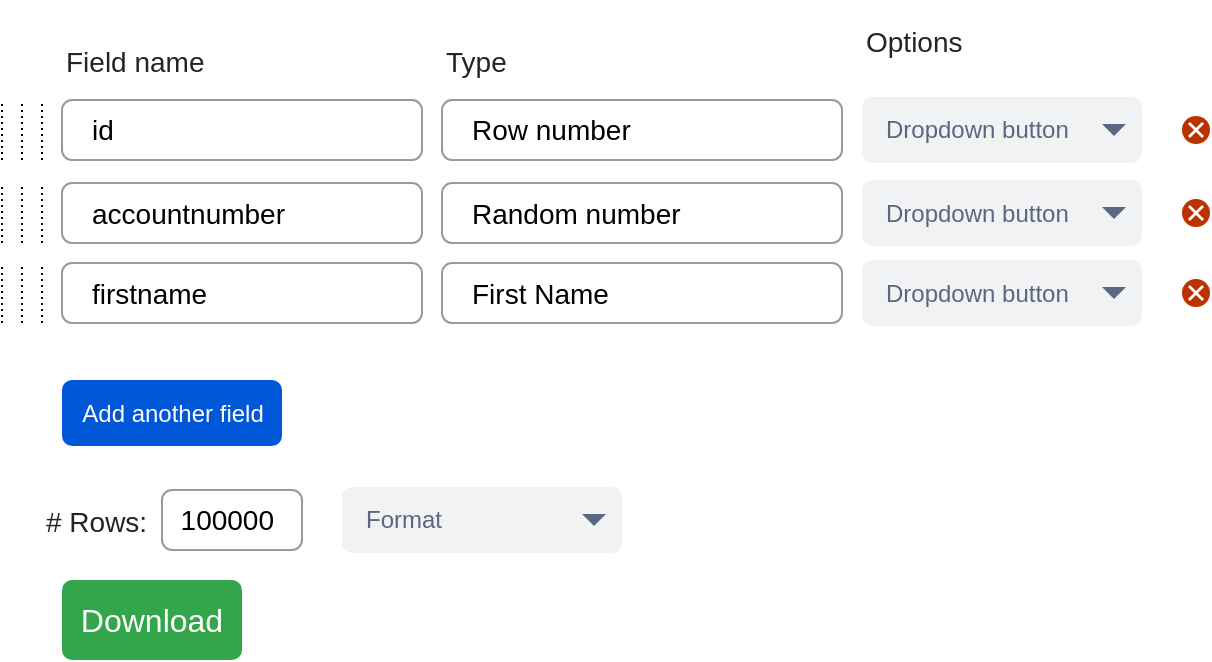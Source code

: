 <mxfile version="13.7.9" type="device"><diagram name="Page-1" id="c9db0220-8083-56f3-ca83-edcdcd058819"><mxGraphModel dx="1422" dy="822" grid="1" gridSize="10" guides="1" tooltips="1" connect="1" arrows="1" fold="1" page="1" pageScale="1.5" pageWidth="826" pageHeight="1169" background="#ffffff" math="0" shadow="0"><root><mxCell id="0" style=";html=1;"/><mxCell id="1" style=";html=1;" parent="0"/><mxCell id="ovwYaQwxCRKSdWcvo6s_-1" value="Field name" style="fillColor=none;strokeColor=none;align=left;fontSize=14;fontColor=#212529;" parent="1" vertex="1"><mxGeometry x="40" y="180" width="80" height="40" as="geometry"/></mxCell><mxCell id="ovwYaQwxCRKSdWcvo6s_-2" value="id" style="html=1;shadow=0;dashed=0;shape=mxgraph.bootstrap.rrect;rSize=5;strokeColor=#999999;align=left;spacing=15;fontSize=14;" parent="1" vertex="1"><mxGeometry width="180" height="30" relative="1" as="geometry"><mxPoint x="40" y="220" as="offset"/></mxGeometry></mxCell><mxCell id="ovwYaQwxCRKSdWcvo6s_-6" value="Row number" style="html=1;shadow=0;dashed=0;shape=mxgraph.bootstrap.rrect;rSize=5;strokeColor=#999999;align=left;spacing=15;fontSize=14;fillColor=#FFFFFF;" parent="1" vertex="1"><mxGeometry x="230" y="220" width="200" height="30" as="geometry"/></mxCell><mxCell id="ovwYaQwxCRKSdWcvo6s_-7" value="Type" style="fillColor=none;strokeColor=none;align=left;fontSize=14;fontColor=#212529;" parent="1" vertex="1"><mxGeometry x="230" y="180" width="60" height="40" as="geometry"/></mxCell><mxCell id="ovwYaQwxCRKSdWcvo6s_-8" value="Options" style="fillColor=none;strokeColor=none;align=left;fontSize=14;fontColor=#212529;" parent="1" vertex="1"><mxGeometry x="440" y="170" width="60" height="40" as="geometry"/></mxCell><mxCell id="ovwYaQwxCRKSdWcvo6s_-10" value="Dropdown button" style="rounded=1;fillColor=#F1F2F4;strokeColor=none;html=1;fontColor=#596780;align=left;fontSize=12;spacingLeft=10" parent="1" vertex="1"><mxGeometry x="440" y="218.5" width="140" height="33" as="geometry"/></mxCell><mxCell id="ovwYaQwxCRKSdWcvo6s_-11" value="" style="shape=triangle;direction=south;fillColor=#596780;strokeColor=none;html=1" parent="ovwYaQwxCRKSdWcvo6s_-10" vertex="1"><mxGeometry x="1" y="0.5" width="12" height="6" relative="1" as="geometry"><mxPoint x="-20" y="-3" as="offset"/></mxGeometry></mxCell><mxCell id="ovwYaQwxCRKSdWcvo6s_-12" value="" style="endArrow=none;dashed=1;html=1;dashPattern=1 2;" parent="1" edge="1"><mxGeometry width="50" height="50" relative="1" as="geometry"><mxPoint x="30" y="250" as="sourcePoint"/><mxPoint x="30" y="220" as="targetPoint"/></mxGeometry></mxCell><mxCell id="ovwYaQwxCRKSdWcvo6s_-15" value="" style="endArrow=none;dashed=1;html=1;dashPattern=1 2;" parent="1" edge="1"><mxGeometry width="50" height="50" relative="1" as="geometry"><mxPoint x="20" y="250" as="sourcePoint"/><mxPoint x="20" y="220" as="targetPoint"/></mxGeometry></mxCell><mxCell id="ovwYaQwxCRKSdWcvo6s_-16" value="" style="endArrow=none;dashed=1;html=1;dashPattern=1 2;" parent="1" edge="1"><mxGeometry width="50" height="50" relative="1" as="geometry"><mxPoint x="10" y="250" as="sourcePoint"/><mxPoint x="10" y="220" as="targetPoint"/></mxGeometry></mxCell><mxCell id="ovwYaQwxCRKSdWcvo6s_-17" value="&lt;font color=&quot;#000000&quot;&gt;accountnumber&lt;/font&gt;" style="html=1;shadow=0;dashed=0;shape=mxgraph.bootstrap.rrect;rSize=5;strokeColor=#999999;align=left;spacing=15;fontSize=14;fontColor=#6C767D;" parent="1" vertex="1"><mxGeometry x="40" y="261.5" width="180" height="30" as="geometry"/></mxCell><mxCell id="ovwYaQwxCRKSdWcvo6s_-18" value="&lt;font color=&quot;#000000&quot;&gt;Random number&lt;/font&gt;" style="html=1;shadow=0;dashed=0;shape=mxgraph.bootstrap.rrect;rSize=5;strokeColor=#999999;align=left;spacing=15;fontSize=14;fontColor=#6C767D;" parent="1" vertex="1"><mxGeometry x="230" y="261.5" width="200" height="30" as="geometry"/></mxCell><mxCell id="ovwYaQwxCRKSdWcvo6s_-19" value="Dropdown button" style="rounded=1;fillColor=#F1F2F4;strokeColor=none;html=1;fontColor=#596780;align=left;fontSize=12;spacingLeft=10" parent="1" vertex="1"><mxGeometry x="440" y="260" width="140" height="33" as="geometry"/></mxCell><mxCell id="ovwYaQwxCRKSdWcvo6s_-20" value="" style="shape=triangle;direction=south;fillColor=#596780;strokeColor=none;html=1" parent="ovwYaQwxCRKSdWcvo6s_-19" vertex="1"><mxGeometry x="1" y="0.5" width="12" height="6" relative="1" as="geometry"><mxPoint x="-20" y="-3" as="offset"/></mxGeometry></mxCell><mxCell id="ovwYaQwxCRKSdWcvo6s_-21" value="" style="endArrow=none;dashed=1;html=1;dashPattern=1 2;" parent="1" edge="1"><mxGeometry width="50" height="50" relative="1" as="geometry"><mxPoint x="30" y="291.5" as="sourcePoint"/><mxPoint x="30" y="261.5" as="targetPoint"/></mxGeometry></mxCell><mxCell id="ovwYaQwxCRKSdWcvo6s_-22" value="" style="endArrow=none;dashed=1;html=1;dashPattern=1 2;" parent="1" edge="1"><mxGeometry width="50" height="50" relative="1" as="geometry"><mxPoint x="20" y="291.5" as="sourcePoint"/><mxPoint x="20" y="261.5" as="targetPoint"/></mxGeometry></mxCell><mxCell id="ovwYaQwxCRKSdWcvo6s_-23" value="" style="endArrow=none;dashed=1;html=1;dashPattern=1 2;" parent="1" edge="1"><mxGeometry width="50" height="50" relative="1" as="geometry"><mxPoint x="10" y="291.5" as="sourcePoint"/><mxPoint x="10" y="261.5" as="targetPoint"/></mxGeometry></mxCell><mxCell id="ovwYaQwxCRKSdWcvo6s_-24" value="firstname" style="html=1;shadow=0;dashed=0;shape=mxgraph.bootstrap.rrect;rSize=5;strokeColor=#999999;align=left;spacing=15;fontSize=14;" parent="1" vertex="1"><mxGeometry x="40" y="301.5" width="180" height="30" as="geometry"/></mxCell><mxCell id="ovwYaQwxCRKSdWcvo6s_-25" value="&lt;font color=&quot;#000000&quot;&gt;First Name&lt;/font&gt;" style="html=1;shadow=0;dashed=0;shape=mxgraph.bootstrap.rrect;rSize=5;strokeColor=#999999;align=left;spacing=15;fontSize=14;fontColor=#6C767D;" parent="1" vertex="1"><mxGeometry x="230" y="301.5" width="200" height="30" as="geometry"/></mxCell><mxCell id="ovwYaQwxCRKSdWcvo6s_-26" value="Dropdown button" style="rounded=1;fillColor=#F1F2F4;strokeColor=none;html=1;fontColor=#596780;align=left;fontSize=12;spacingLeft=10" parent="1" vertex="1"><mxGeometry x="440" y="300" width="140" height="33" as="geometry"/></mxCell><mxCell id="ovwYaQwxCRKSdWcvo6s_-27" value="" style="shape=triangle;direction=south;fillColor=#596780;strokeColor=none;html=1" parent="ovwYaQwxCRKSdWcvo6s_-26" vertex="1"><mxGeometry x="1" y="0.5" width="12" height="6" relative="1" as="geometry"><mxPoint x="-20" y="-3" as="offset"/></mxGeometry></mxCell><mxCell id="ovwYaQwxCRKSdWcvo6s_-28" value="" style="endArrow=none;dashed=1;html=1;dashPattern=1 2;" parent="1" edge="1"><mxGeometry width="50" height="50" relative="1" as="geometry"><mxPoint x="30" y="331.5" as="sourcePoint"/><mxPoint x="30" y="301.5" as="targetPoint"/></mxGeometry></mxCell><mxCell id="ovwYaQwxCRKSdWcvo6s_-29" value="" style="endArrow=none;dashed=1;html=1;dashPattern=1 2;" parent="1" edge="1"><mxGeometry width="50" height="50" relative="1" as="geometry"><mxPoint x="20" y="331.5" as="sourcePoint"/><mxPoint x="20" y="301.5" as="targetPoint"/></mxGeometry></mxCell><mxCell id="ovwYaQwxCRKSdWcvo6s_-30" value="" style="endArrow=none;dashed=1;html=1;dashPattern=1 2;" parent="1" edge="1"><mxGeometry width="50" height="50" relative="1" as="geometry"><mxPoint x="10" y="331.5" as="sourcePoint"/><mxPoint x="10" y="301.5" as="targetPoint"/></mxGeometry></mxCell><mxCell id="ovwYaQwxCRKSdWcvo6s_-31" value="Add another field" style="rounded=1;fillColor=#0057D8;align=center;strokeColor=none;html=1;fontColor=#ffffff;fontSize=12" parent="1" vertex="1"><mxGeometry x="40" y="360" width="110" height="33" as="geometry"/></mxCell><mxCell id="ovwYaQwxCRKSdWcvo6s_-34" value="" style="html=1;shadow=0;dashed=0;shape=mxgraph.atlassian.close;fillColor=#BA3200;strokeColor=none;html=1;fontColor=#000000;" parent="1" vertex="1"><mxGeometry x="600" y="228" width="14" height="14" as="geometry"/></mxCell><mxCell id="ovwYaQwxCRKSdWcvo6s_-35" value="" style="html=1;shadow=0;dashed=0;shape=mxgraph.atlassian.close;fillColor=#BA3200;strokeColor=none;html=1;fontColor=#000000;" parent="1" vertex="1"><mxGeometry x="600" y="269.5" width="14" height="14" as="geometry"/></mxCell><mxCell id="ovwYaQwxCRKSdWcvo6s_-36" value="" style="html=1;shadow=0;dashed=0;shape=mxgraph.atlassian.close;fillColor=#BA3200;strokeColor=none;html=1;fontColor=#000000;" parent="1" vertex="1"><mxGeometry x="600" y="309.5" width="14" height="14" as="geometry"/></mxCell><mxCell id="ovwYaQwxCRKSdWcvo6s_-37" value="# Rows:" style="strokeColor=none;align=left;fontSize=14;fontColor=#212529;" parent="1" vertex="1"><mxGeometry x="30" y="410" width="140" height="40" as="geometry"/></mxCell><mxCell id="ovwYaQwxCRKSdWcvo6s_-38" value="100000" style="html=1;shadow=0;dashed=0;shape=mxgraph.bootstrap.rrect;rSize=5;strokeColor=#999999;align=right;spacing=15;fontSize=14;" parent="1" vertex="1"><mxGeometry x="90" y="415" width="70" height="30" as="geometry"/></mxCell><mxCell id="ovwYaQwxCRKSdWcvo6s_-39" value="Format" style="rounded=1;fillColor=#F1F2F4;strokeColor=none;html=1;fontColor=#596780;align=left;fontSize=12;spacingLeft=10" parent="1" vertex="1"><mxGeometry x="180" y="413.5" width="140" height="33" as="geometry"/></mxCell><mxCell id="ovwYaQwxCRKSdWcvo6s_-40" value="" style="shape=triangle;direction=south;fillColor=#596780;strokeColor=none;html=1" parent="ovwYaQwxCRKSdWcvo6s_-39" vertex="1"><mxGeometry x="1" y="0.5" width="12" height="6" relative="1" as="geometry"><mxPoint x="-20" y="-3" as="offset"/></mxGeometry></mxCell><mxCell id="ovwYaQwxCRKSdWcvo6s_-41" value="Download" style="html=1;shadow=0;dashed=0;shape=mxgraph.bootstrap.rrect;rSize=5;strokeColor=none;strokeWidth=1;fillColor=#33A64C;fontColor=#FFFFFF;whiteSpace=wrap;align=center;verticalAlign=middle;spacingLeft=0;fontStyle=0;fontSize=16;spacing=5;" parent="1" vertex="1"><mxGeometry x="40" y="460" width="90" height="40" as="geometry"/></mxCell></root></mxGraphModel></diagram></mxfile>